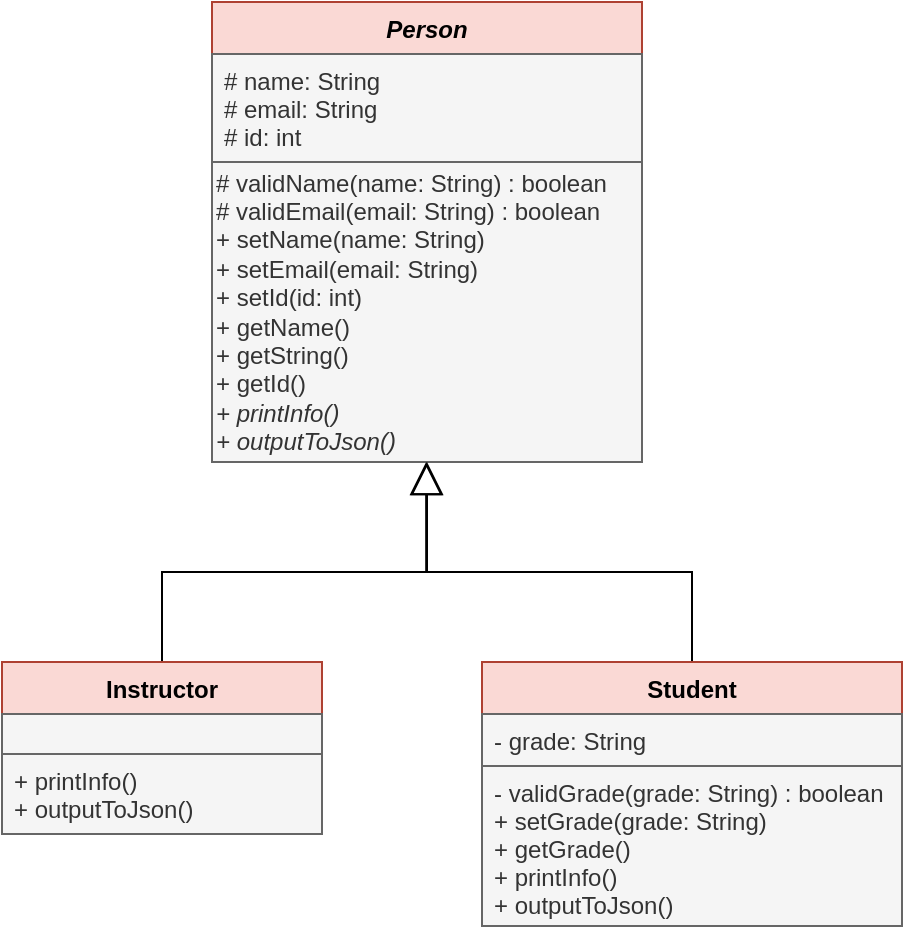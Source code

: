 <mxfile version="14.2.7" type="github">
  <diagram id="O_u-7tQ61Bx85qdQY5yG" name="Page-1">
    <mxGraphModel dx="1185" dy="617" grid="1" gridSize="10" guides="1" tooltips="1" connect="1" arrows="1" fold="1" page="1" pageScale="1" pageWidth="850" pageHeight="1100" math="0" shadow="0">
      <root>
        <mxCell id="0" />
        <mxCell id="1" parent="0" />
        <mxCell id="xHgvMC5Moh_WvQYjaeAb-1" value="Person" style="swimlane;fontStyle=3;align=center;verticalAlign=top;childLayout=stackLayout;horizontal=1;startSize=26;horizontalStack=0;resizeParent=1;resizeParentMax=0;resizeLast=0;collapsible=1;marginBottom=0;fillColor=#fad9d5;strokeColor=#ae4132;" parent="1" vertex="1">
          <mxGeometry x="345" y="120" width="215" height="230" as="geometry" />
        </mxCell>
        <mxCell id="xHgvMC5Moh_WvQYjaeAb-2" value="# name: String&#xa;# email: String&#xa;# id: int&#xa;" style="text;align=left;verticalAlign=top;spacingLeft=4;spacingRight=4;overflow=hidden;rotatable=0;points=[[0,0.5],[1,0.5]];portConstraint=eastwest;fillColor=#f5f5f5;strokeColor=#666666;fontColor=#333333;" parent="xHgvMC5Moh_WvQYjaeAb-1" vertex="1">
          <mxGeometry y="26" width="215" height="54" as="geometry" />
        </mxCell>
        <mxCell id="xHgvMC5Moh_WvQYjaeAb-5" value="&lt;div align=&quot;left&quot;&gt;# validName(name: String) : boolean&lt;br&gt;# validEmail(email: String) : boolean&lt;br&gt;+ setName(name: String)&lt;br&gt;+ setEmail(email: String)&lt;br&gt;+ setId(id: int)&lt;br&gt;+ getName()&lt;br&gt;+ getString()&lt;br&gt;+ getId()&lt;/div&gt;&lt;div align=&quot;left&quot;&gt;&lt;i&gt;+ printInfo()&lt;/i&gt;&lt;/div&gt;&lt;div align=&quot;left&quot;&gt;&lt;i&gt;+ outputToJson()&lt;br&gt;&lt;/i&gt;&lt;/div&gt;" style="text;html=1;align=left;verticalAlign=middle;resizable=0;points=[];autosize=1;fillColor=#f5f5f5;strokeColor=#666666;fontColor=#333333;" parent="xHgvMC5Moh_WvQYjaeAb-1" vertex="1">
          <mxGeometry y="80" width="215" height="150" as="geometry" />
        </mxCell>
        <mxCell id="FwZWtL_WDMAnRfGM-D_V-5" style="edgeStyle=orthogonalEdgeStyle;rounded=0;orthogonalLoop=1;jettySize=auto;html=1;exitX=0.5;exitY=0;exitDx=0;exitDy=0;endArrow=block;endFill=0;startSize=6;endSize=14;entryX=0.5;entryY=1;entryDx=0;entryDy=0;" edge="1" parent="1" source="FwZWtL_WDMAnRfGM-D_V-1" target="xHgvMC5Moh_WvQYjaeAb-1">
          <mxGeometry relative="1" as="geometry">
            <mxPoint x="440" y="400" as="targetPoint" />
          </mxGeometry>
        </mxCell>
        <mxCell id="FwZWtL_WDMAnRfGM-D_V-1" value="Instructor" style="swimlane;fontStyle=1;align=center;verticalAlign=top;childLayout=stackLayout;horizontal=1;startSize=26;horizontalStack=0;resizeParent=1;resizeParentMax=0;resizeLast=0;collapsible=1;marginBottom=0;fillColor=#fad9d5;strokeColor=#ae4132;" vertex="1" parent="1">
          <mxGeometry x="240" y="450" width="160" height="86" as="geometry" />
        </mxCell>
        <mxCell id="FwZWtL_WDMAnRfGM-D_V-21" value="&amp;nbsp;" style="text;html=1;align=center;verticalAlign=middle;resizable=0;points=[];autosize=1;fillColor=#f5f5f5;strokeColor=#666666;fontColor=#333333;" vertex="1" parent="FwZWtL_WDMAnRfGM-D_V-1">
          <mxGeometry y="26" width="160" height="20" as="geometry" />
        </mxCell>
        <mxCell id="FwZWtL_WDMAnRfGM-D_V-4" value="+ printInfo()&#xa;+ outputToJson()" style="text;strokeColor=#666666;fillColor=#f5f5f5;align=left;verticalAlign=top;spacingLeft=4;spacingRight=4;overflow=hidden;rotatable=0;points=[[0,0.5],[1,0.5]];portConstraint=eastwest;fontColor=#333333;" vertex="1" parent="FwZWtL_WDMAnRfGM-D_V-1">
          <mxGeometry y="46" width="160" height="40" as="geometry" />
        </mxCell>
        <mxCell id="FwZWtL_WDMAnRfGM-D_V-13" style="edgeStyle=orthogonalEdgeStyle;rounded=0;orthogonalLoop=1;jettySize=auto;html=1;startSize=6;endArrow=block;endFill=0;endSize=14;exitX=0.5;exitY=0;exitDx=0;exitDy=0;entryX=0.498;entryY=1;entryDx=0;entryDy=0;entryPerimeter=0;" edge="1" parent="1" source="FwZWtL_WDMAnRfGM-D_V-9" target="xHgvMC5Moh_WvQYjaeAb-5">
          <mxGeometry relative="1" as="geometry">
            <mxPoint x="560" y="400" as="targetPoint" />
          </mxGeometry>
        </mxCell>
        <mxCell id="FwZWtL_WDMAnRfGM-D_V-9" value="Student" style="swimlane;fontStyle=1;align=center;verticalAlign=top;childLayout=stackLayout;horizontal=1;startSize=26;horizontalStack=0;resizeParent=1;resizeParentMax=0;resizeLast=0;collapsible=1;marginBottom=0;fillColor=#fad9d5;strokeColor=#ae4132;" vertex="1" parent="1">
          <mxGeometry x="480" y="450" width="210" height="132" as="geometry" />
        </mxCell>
        <mxCell id="FwZWtL_WDMAnRfGM-D_V-10" value="- grade: String" style="text;strokeColor=#666666;fillColor=#f5f5f5;align=left;verticalAlign=top;spacingLeft=4;spacingRight=4;overflow=hidden;rotatable=0;points=[[0,0.5],[1,0.5]];portConstraint=eastwest;fontColor=#333333;" vertex="1" parent="FwZWtL_WDMAnRfGM-D_V-9">
          <mxGeometry y="26" width="210" height="26" as="geometry" />
        </mxCell>
        <mxCell id="FwZWtL_WDMAnRfGM-D_V-12" value="- validGrade(grade: String) : boolean&#xa;+ setGrade(grade: String)&#xa;+ getGrade()&#xa;+ printInfo()&#xa;+ outputToJson()&#xa;" style="text;strokeColor=#666666;fillColor=#f5f5f5;align=left;verticalAlign=top;spacingLeft=4;spacingRight=4;overflow=hidden;rotatable=0;points=[[0,0.5],[1,0.5]];portConstraint=eastwest;fontColor=#333333;" vertex="1" parent="FwZWtL_WDMAnRfGM-D_V-9">
          <mxGeometry y="52" width="210" height="80" as="geometry" />
        </mxCell>
      </root>
    </mxGraphModel>
  </diagram>
</mxfile>
